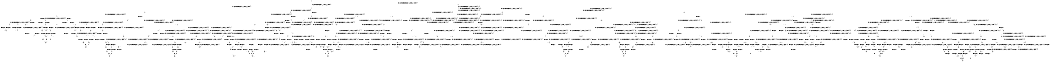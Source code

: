 digraph BCG {
size = "7, 10.5";
center = TRUE;
node [shape = circle];
0 [peripheries = 2];
0 -> 1 [label = "EX !0 !ATOMIC_EXCH_BRANCH (1, +1, TRUE, +0, 2, TRUE) !{}"];
0 -> 2 [label = "EX !2 !ATOMIC_EXCH_BRANCH (1, +0, TRUE, +0, 1, TRUE) !{}"];
0 -> 3 [label = "EX !1 !ATOMIC_EXCH_BRANCH (1, +0, TRUE, +0, 3, TRUE) !{}"];
1 -> 4 [label = "EX !2 !ATOMIC_EXCH_BRANCH (1, +0, TRUE, +0, 1, FALSE) !{0}"];
1 -> 5 [label = "EX !1 !ATOMIC_EXCH_BRANCH (1, +0, TRUE, +0, 3, FALSE) !{0}"];
1 -> 6 [label = "TERMINATE !0"];
2 -> 7 [label = "EX !2 !ATOMIC_EXCH_BRANCH (1, +0, TRUE, +0, 1, TRUE) !{0, 1, 2}"];
2 -> 8 [label = "EX !0 !ATOMIC_EXCH_BRANCH (1, +1, TRUE, +0, 2, TRUE) !{0, 1, 2}"];
2 -> 9 [label = "EX !1 !ATOMIC_EXCH_BRANCH (1, +0, TRUE, +0, 3, TRUE) !{0, 1, 2}"];
2 -> 10 [label = "EX !0 !ATOMIC_EXCH_BRANCH (1, +1, TRUE, +0, 2, TRUE) !{0, 1, 2}"];
3 -> 11 [label = "EX !0 !ATOMIC_EXCH_BRANCH (1, +1, TRUE, +0, 2, TRUE) !{0, 1}"];
3 -> 12 [label = "EX !2 !ATOMIC_EXCH_BRANCH (1, +0, TRUE, +0, 1, TRUE) !{0, 1}"];
3 -> 13 [label = "TERMINATE !1"];
3 -> 14 [label = "EX !0 !ATOMIC_EXCH_BRANCH (1, +1, TRUE, +0, 2, TRUE) !{0, 1}"];
4 -> 15 [label = "EX !1 !ATOMIC_EXCH_BRANCH (1, +0, TRUE, +0, 3, TRUE) !{0, 1, 2}"];
4 -> 16 [label = "TERMINATE !0"];
4 -> 17 [label = "TERMINATE !2"];
5 -> 11 [label = "EX !1 !ATOMIC_EXCH_BRANCH (1, +1, TRUE, +0, 3, TRUE) !{0, 1}"];
5 -> 18 [label = "EX !2 !ATOMIC_EXCH_BRANCH (1, +0, TRUE, +0, 1, TRUE) !{0, 1}"];
5 -> 19 [label = "TERMINATE !0"];
6 -> 20 [label = "EX !2 !ATOMIC_EXCH_BRANCH (1, +0, TRUE, +0, 1, FALSE) !{}"];
6 -> 21 [label = "EX !1 !ATOMIC_EXCH_BRANCH (1, +0, TRUE, +0, 3, FALSE) !{}"];
7 -> 7 [label = "EX !2 !ATOMIC_EXCH_BRANCH (1, +0, TRUE, +0, 1, TRUE) !{0, 1, 2}"];
7 -> 8 [label = "EX !0 !ATOMIC_EXCH_BRANCH (1, +1, TRUE, +0, 2, TRUE) !{0, 1, 2}"];
7 -> 9 [label = "EX !1 !ATOMIC_EXCH_BRANCH (1, +0, TRUE, +0, 3, TRUE) !{0, 1, 2}"];
7 -> 10 [label = "EX !0 !ATOMIC_EXCH_BRANCH (1, +1, TRUE, +0, 2, TRUE) !{0, 1, 2}"];
8 -> 22 [label = "EX !2 !ATOMIC_EXCH_BRANCH (1, +0, TRUE, +0, 1, FALSE) !{0, 1, 2}"];
8 -> 23 [label = "EX !1 !ATOMIC_EXCH_BRANCH (1, +0, TRUE, +0, 3, FALSE) !{0, 1, 2}"];
8 -> 24 [label = "TERMINATE !0"];
9 -> 9 [label = "EX !2 !ATOMIC_EXCH_BRANCH (1, +0, TRUE, +0, 1, TRUE) !{0, 1, 2}"];
9 -> 25 [label = "EX !0 !ATOMIC_EXCH_BRANCH (1, +1, TRUE, +0, 2, TRUE) !{0, 1, 2}"];
9 -> 26 [label = "TERMINATE !1"];
9 -> 27 [label = "EX !0 !ATOMIC_EXCH_BRANCH (1, +1, TRUE, +0, 2, TRUE) !{0, 1, 2}"];
10 -> 28 [label = "EX !1 !ATOMIC_EXCH_BRANCH (1, +0, TRUE, +0, 3, FALSE) !{0, 1, 2}"];
10 -> 29 [label = "EX !2 !ATOMIC_EXCH_BRANCH (1, +0, TRUE, +0, 1, FALSE) !{0, 1, 2}"];
10 -> 30 [label = "EX !1 !ATOMIC_EXCH_BRANCH (1, +0, TRUE, +0, 3, FALSE) !{0, 1, 2}"];
10 -> 31 [label = "TERMINATE !0"];
11 -> 32 [label = "EX !2 !ATOMIC_EXCH_BRANCH (1, +0, TRUE, +0, 1, FALSE) !{0, 1}"];
11 -> 33 [label = "TERMINATE !0"];
11 -> 34 [label = "TERMINATE !1"];
12 -> 9 [label = "EX !2 !ATOMIC_EXCH_BRANCH (1, +0, TRUE, +0, 1, TRUE) !{0, 1, 2}"];
12 -> 25 [label = "EX !0 !ATOMIC_EXCH_BRANCH (1, +1, TRUE, +0, 2, TRUE) !{0, 1, 2}"];
12 -> 26 [label = "TERMINATE !1"];
12 -> 27 [label = "EX !0 !ATOMIC_EXCH_BRANCH (1, +1, TRUE, +0, 2, TRUE) !{0, 1, 2}"];
13 -> 35 [label = "EX !0 !ATOMIC_EXCH_BRANCH (1, +1, TRUE, +0, 2, TRUE) !{0}"];
13 -> 36 [label = "EX !2 !ATOMIC_EXCH_BRANCH (1, +0, TRUE, +0, 1, TRUE) !{0}"];
13 -> 37 [label = "EX !0 !ATOMIC_EXCH_BRANCH (1, +1, TRUE, +0, 2, TRUE) !{0}"];
14 -> 38 [label = "EX !2 !ATOMIC_EXCH_BRANCH (1, +0, TRUE, +0, 1, FALSE) !{0, 1}"];
14 -> 39 [label = "TERMINATE !0"];
14 -> 40 [label = "TERMINATE !1"];
15 -> 41 [label = "TERMINATE !0"];
15 -> 42 [label = "TERMINATE !2"];
15 -> 43 [label = "TERMINATE !1"];
16 -> 44 [label = "EX !1 !ATOMIC_EXCH_BRANCH (1, +0, TRUE, +0, 3, TRUE) !{1, 2}"];
16 -> 45 [label = "TERMINATE !2"];
16 -> 46 [label = "EX !1 !ATOMIC_EXCH_BRANCH (1, +0, TRUE, +0, 3, TRUE) !{1, 2}"];
17 -> 47 [label = "EX !1 !ATOMIC_EXCH_BRANCH (1, +0, TRUE, +0, 3, TRUE) !{0, 1}"];
17 -> 48 [label = "TERMINATE !0"];
18 -> 25 [label = "EX !1 !ATOMIC_EXCH_BRANCH (1, +1, TRUE, +0, 3, TRUE) !{0, 1, 2}"];
18 -> 49 [label = "EX !2 !ATOMIC_EXCH_BRANCH (1, +0, TRUE, +0, 1, TRUE) !{0, 1, 2}"];
18 -> 50 [label = "TERMINATE !0"];
19 -> 51 [label = "EX !1 !ATOMIC_EXCH_BRANCH (1, +1, TRUE, +0, 3, TRUE) !{1}"];
19 -> 52 [label = "EX !2 !ATOMIC_EXCH_BRANCH (1, +0, TRUE, +0, 1, TRUE) !{1}"];
19 -> 53 [label = "EX !1 !ATOMIC_EXCH_BRANCH (1, +1, TRUE, +0, 3, TRUE) !{1}"];
20 -> 44 [label = "EX !1 !ATOMIC_EXCH_BRANCH (1, +0, TRUE, +0, 3, TRUE) !{1, 2}"];
20 -> 45 [label = "TERMINATE !2"];
20 -> 46 [label = "EX !1 !ATOMIC_EXCH_BRANCH (1, +0, TRUE, +0, 3, TRUE) !{1, 2}"];
21 -> 51 [label = "EX !1 !ATOMIC_EXCH_BRANCH (1, +1, TRUE, +0, 3, TRUE) !{1}"];
21 -> 52 [label = "EX !2 !ATOMIC_EXCH_BRANCH (1, +0, TRUE, +0, 1, TRUE) !{1}"];
21 -> 53 [label = "EX !1 !ATOMIC_EXCH_BRANCH (1, +1, TRUE, +0, 3, TRUE) !{1}"];
22 -> 15 [label = "EX !1 !ATOMIC_EXCH_BRANCH (1, +0, TRUE, +0, 3, TRUE) !{0, 1, 2}"];
22 -> 16 [label = "TERMINATE !0"];
22 -> 17 [label = "TERMINATE !2"];
23 -> 25 [label = "EX !1 !ATOMIC_EXCH_BRANCH (1, +1, TRUE, +0, 3, TRUE) !{0, 1, 2}"];
23 -> 49 [label = "EX !2 !ATOMIC_EXCH_BRANCH (1, +0, TRUE, +0, 1, TRUE) !{0, 1, 2}"];
23 -> 50 [label = "TERMINATE !0"];
24 -> 54 [label = "EX !2 !ATOMIC_EXCH_BRANCH (1, +0, TRUE, +0, 1, FALSE) !{1, 2}"];
24 -> 55 [label = "EX !1 !ATOMIC_EXCH_BRANCH (1, +0, TRUE, +0, 3, FALSE) !{1, 2}"];
24 -> 56 [label = "EX !1 !ATOMIC_EXCH_BRANCH (1, +0, TRUE, +0, 3, FALSE) !{1, 2}"];
25 -> 57 [label = "EX !2 !ATOMIC_EXCH_BRANCH (1, +0, TRUE, +0, 1, FALSE) !{0, 1, 2}"];
25 -> 58 [label = "TERMINATE !0"];
25 -> 59 [label = "TERMINATE !1"];
26 -> 60 [label = "EX !2 !ATOMIC_EXCH_BRANCH (1, +0, TRUE, +0, 1, TRUE) !{0, 2}"];
26 -> 61 [label = "EX !0 !ATOMIC_EXCH_BRANCH (1, +1, TRUE, +0, 2, TRUE) !{0, 2}"];
26 -> 62 [label = "EX !0 !ATOMIC_EXCH_BRANCH (1, +1, TRUE, +0, 2, TRUE) !{0, 2}"];
27 -> 63 [label = "EX !2 !ATOMIC_EXCH_BRANCH (1, +0, TRUE, +0, 1, FALSE) !{0, 1, 2}"];
27 -> 64 [label = "TERMINATE !0"];
27 -> 65 [label = "TERMINATE !1"];
28 -> 66 [label = "EX !2 !ATOMIC_EXCH_BRANCH (1, +0, TRUE, +0, 1, TRUE) !{0, 1, 2}"];
28 -> 67 [label = "EX !1 !ATOMIC_EXCH_BRANCH (1, +1, TRUE, +0, 3, TRUE) !{0, 1, 2}"];
28 -> 68 [label = "EX !2 !ATOMIC_EXCH_BRANCH (1, +0, TRUE, +0, 1, TRUE) !{0, 1, 2}"];
28 -> 69 [label = "TERMINATE !0"];
29 -> 70 [label = "EX !1 !ATOMIC_EXCH_BRANCH (1, +0, TRUE, +0, 3, TRUE) !{0, 1, 2}"];
29 -> 71 [label = "EX !1 !ATOMIC_EXCH_BRANCH (1, +0, TRUE, +0, 3, TRUE) !{0, 1, 2}"];
29 -> 72 [label = "TERMINATE !0"];
29 -> 73 [label = "TERMINATE !2"];
30 -> 67 [label = "EX !1 !ATOMIC_EXCH_BRANCH (1, +1, TRUE, +0, 3, TRUE) !{0, 1, 2}"];
30 -> 27 [label = "EX !1 !ATOMIC_EXCH_BRANCH (1, +1, TRUE, +0, 3, TRUE) !{0, 1, 2}"];
30 -> 74 [label = "EX !2 !ATOMIC_EXCH_BRANCH (1, +0, TRUE, +0, 1, TRUE) !{0, 1, 2}"];
30 -> 75 [label = "TERMINATE !0"];
31 -> 76 [label = "EX !2 !ATOMIC_EXCH_BRANCH (1, +0, TRUE, +0, 1, FALSE) !{1, 2}"];
31 -> 77 [label = "EX !1 !ATOMIC_EXCH_BRANCH (1, +0, TRUE, +0, 3, FALSE) !{1, 2}"];
32 -> 41 [label = "TERMINATE !0"];
32 -> 42 [label = "TERMINATE !2"];
32 -> 43 [label = "TERMINATE !1"];
33 -> 78 [label = "EX !2 !ATOMIC_EXCH_BRANCH (1, +0, TRUE, +0, 1, FALSE) !{1}"];
33 -> 79 [label = "TERMINATE !1"];
34 -> 80 [label = "EX !2 !ATOMIC_EXCH_BRANCH (1, +0, TRUE, +0, 1, FALSE) !{0}"];
34 -> 81 [label = "TERMINATE !0"];
35 -> 80 [label = "EX !2 !ATOMIC_EXCH_BRANCH (1, +0, TRUE, +0, 1, FALSE) !{0}"];
35 -> 81 [label = "TERMINATE !0"];
36 -> 60 [label = "EX !2 !ATOMIC_EXCH_BRANCH (1, +0, TRUE, +0, 1, TRUE) !{0, 2}"];
36 -> 61 [label = "EX !0 !ATOMIC_EXCH_BRANCH (1, +1, TRUE, +0, 2, TRUE) !{0, 2}"];
36 -> 62 [label = "EX !0 !ATOMIC_EXCH_BRANCH (1, +1, TRUE, +0, 2, TRUE) !{0, 2}"];
37 -> 82 [label = "EX !2 !ATOMIC_EXCH_BRANCH (1, +0, TRUE, +0, 1, FALSE) !{0}"];
37 -> 83 [label = "TERMINATE !0"];
38 -> 84 [label = "TERMINATE !0"];
38 -> 85 [label = "TERMINATE !2"];
38 -> 86 [label = "TERMINATE !1"];
39 -> 87 [label = "EX !2 !ATOMIC_EXCH_BRANCH (1, +0, TRUE, +0, 1, FALSE) !{1}"];
39 -> 88 [label = "TERMINATE !1"];
40 -> 89 [label = "EX !2 !ATOMIC_EXCH_BRANCH (1, +0, TRUE, +0, 1, FALSE) !{0}"];
40 -> 90 [label = "TERMINATE !0"];
41 -> 91 [label = "TERMINATE !2"];
41 -> 92 [label = "TERMINATE !1"];
42 -> 93 [label = "TERMINATE !0"];
42 -> 94 [label = "TERMINATE !1"];
43 -> 95 [label = "TERMINATE !0"];
43 -> 96 [label = "TERMINATE !2"];
44 -> 91 [label = "TERMINATE !2"];
44 -> 92 [label = "TERMINATE !1"];
45 -> 97 [label = "EX !1 !ATOMIC_EXCH_BRANCH (1, +0, TRUE, +0, 3, TRUE) !{1}"];
45 -> 98 [label = "EX !1 !ATOMIC_EXCH_BRANCH (1, +0, TRUE, +0, 3, TRUE) !{1}"];
46 -> 99 [label = "TERMINATE !2"];
46 -> 100 [label = "TERMINATE !1"];
47 -> 93 [label = "TERMINATE !0"];
47 -> 94 [label = "TERMINATE !1"];
48 -> 97 [label = "EX !1 !ATOMIC_EXCH_BRANCH (1, +0, TRUE, +0, 3, TRUE) !{1}"];
48 -> 98 [label = "EX !1 !ATOMIC_EXCH_BRANCH (1, +0, TRUE, +0, 3, TRUE) !{1}"];
49 -> 25 [label = "EX !1 !ATOMIC_EXCH_BRANCH (1, +1, TRUE, +0, 3, TRUE) !{0, 1, 2}"];
49 -> 49 [label = "EX !2 !ATOMIC_EXCH_BRANCH (1, +0, TRUE, +0, 1, TRUE) !{0, 1, 2}"];
49 -> 50 [label = "TERMINATE !0"];
50 -> 101 [label = "EX !1 !ATOMIC_EXCH_BRANCH (1, +1, TRUE, +0, 3, TRUE) !{1, 2}"];
50 -> 102 [label = "EX !2 !ATOMIC_EXCH_BRANCH (1, +0, TRUE, +0, 1, TRUE) !{1, 2}"];
50 -> 103 [label = "EX !1 !ATOMIC_EXCH_BRANCH (1, +1, TRUE, +0, 3, TRUE) !{1, 2}"];
51 -> 78 [label = "EX !2 !ATOMIC_EXCH_BRANCH (1, +0, TRUE, +0, 1, FALSE) !{1}"];
51 -> 79 [label = "TERMINATE !1"];
52 -> 101 [label = "EX !1 !ATOMIC_EXCH_BRANCH (1, +1, TRUE, +0, 3, TRUE) !{1, 2}"];
52 -> 102 [label = "EX !2 !ATOMIC_EXCH_BRANCH (1, +0, TRUE, +0, 1, TRUE) !{1, 2}"];
52 -> 103 [label = "EX !1 !ATOMIC_EXCH_BRANCH (1, +1, TRUE, +0, 3, TRUE) !{1, 2}"];
53 -> 104 [label = "EX !2 !ATOMIC_EXCH_BRANCH (1, +0, TRUE, +0, 1, FALSE) !{1}"];
53 -> 105 [label = "TERMINATE !1"];
54 -> 44 [label = "EX !1 !ATOMIC_EXCH_BRANCH (1, +0, TRUE, +0, 3, TRUE) !{1, 2}"];
54 -> 45 [label = "TERMINATE !2"];
54 -> 46 [label = "EX !1 !ATOMIC_EXCH_BRANCH (1, +0, TRUE, +0, 3, TRUE) !{1, 2}"];
55 -> 101 [label = "EX !1 !ATOMIC_EXCH_BRANCH (1, +1, TRUE, +0, 3, TRUE) !{1, 2}"];
55 -> 102 [label = "EX !2 !ATOMIC_EXCH_BRANCH (1, +0, TRUE, +0, 1, TRUE) !{1, 2}"];
55 -> 103 [label = "EX !1 !ATOMIC_EXCH_BRANCH (1, +1, TRUE, +0, 3, TRUE) !{1, 2}"];
56 -> 106 [label = "EX !2 !ATOMIC_EXCH_BRANCH (1, +0, TRUE, +0, 1, TRUE) !{1, 2}"];
56 -> 103 [label = "EX !1 !ATOMIC_EXCH_BRANCH (1, +1, TRUE, +0, 3, TRUE) !{1, 2}"];
56 -> 107 [label = "EX !2 !ATOMIC_EXCH_BRANCH (1, +0, TRUE, +0, 1, TRUE) !{1, 2}"];
57 -> 41 [label = "TERMINATE !0"];
57 -> 42 [label = "TERMINATE !2"];
57 -> 43 [label = "TERMINATE !1"];
58 -> 108 [label = "EX !2 !ATOMIC_EXCH_BRANCH (1, +0, TRUE, +0, 1, FALSE) !{1, 2}"];
58 -> 109 [label = "TERMINATE !1"];
59 -> 110 [label = "EX !2 !ATOMIC_EXCH_BRANCH (1, +0, TRUE, +0, 1, FALSE) !{0, 2}"];
59 -> 111 [label = "TERMINATE !0"];
60 -> 60 [label = "EX !2 !ATOMIC_EXCH_BRANCH (1, +0, TRUE, +0, 1, TRUE) !{0, 2}"];
60 -> 61 [label = "EX !0 !ATOMIC_EXCH_BRANCH (1, +1, TRUE, +0, 2, TRUE) !{0, 2}"];
60 -> 62 [label = "EX !0 !ATOMIC_EXCH_BRANCH (1, +1, TRUE, +0, 2, TRUE) !{0, 2}"];
61 -> 110 [label = "EX !2 !ATOMIC_EXCH_BRANCH (1, +0, TRUE, +0, 1, FALSE) !{0, 2}"];
61 -> 111 [label = "TERMINATE !0"];
62 -> 112 [label = "EX !2 !ATOMIC_EXCH_BRANCH (1, +0, TRUE, +0, 1, FALSE) !{0, 2}"];
62 -> 113 [label = "EX !2 !ATOMIC_EXCH_BRANCH (1, +0, TRUE, +0, 1, FALSE) !{0, 2}"];
62 -> 114 [label = "TERMINATE !0"];
63 -> 115 [label = "TERMINATE !0"];
63 -> 116 [label = "TERMINATE !2"];
63 -> 117 [label = "TERMINATE !1"];
64 -> 118 [label = "EX !2 !ATOMIC_EXCH_BRANCH (1, +0, TRUE, +0, 1, FALSE) !{1, 2}"];
64 -> 119 [label = "TERMINATE !1"];
65 -> 120 [label = "EX !2 !ATOMIC_EXCH_BRANCH (1, +0, TRUE, +0, 1, FALSE) !{0, 2}"];
65 -> 121 [label = "TERMINATE !0"];
66 -> 122 [label = "EX !1 !ATOMIC_EXCH_BRANCH (1, +1, TRUE, +0, 3, TRUE) !{0, 1, 2}"];
66 -> 66 [label = "EX !2 !ATOMIC_EXCH_BRANCH (1, +0, TRUE, +0, 1, TRUE) !{0, 1, 2}"];
66 -> 123 [label = "TERMINATE !0"];
67 -> 124 [label = "EX !2 !ATOMIC_EXCH_BRANCH (1, +0, TRUE, +0, 1, FALSE) !{0, 1, 2}"];
67 -> 125 [label = "EX !2 !ATOMIC_EXCH_BRANCH (1, +0, TRUE, +0, 1, FALSE) !{0, 1, 2}"];
67 -> 126 [label = "TERMINATE !0"];
67 -> 127 [label = "TERMINATE !1"];
68 -> 66 [label = "EX !2 !ATOMIC_EXCH_BRANCH (1, +0, TRUE, +0, 1, TRUE) !{0, 1, 2}"];
68 -> 67 [label = "EX !1 !ATOMIC_EXCH_BRANCH (1, +1, TRUE, +0, 3, TRUE) !{0, 1, 2}"];
68 -> 68 [label = "EX !2 !ATOMIC_EXCH_BRANCH (1, +0, TRUE, +0, 1, TRUE) !{0, 1, 2}"];
68 -> 69 [label = "TERMINATE !0"];
69 -> 128 [label = "EX !1 !ATOMIC_EXCH_BRANCH (1, +1, TRUE, +0, 3, TRUE) !{1, 2}"];
69 -> 129 [label = "EX !2 !ATOMIC_EXCH_BRANCH (1, +0, TRUE, +0, 1, TRUE) !{1, 2}"];
70 -> 130 [label = "TERMINATE !0"];
70 -> 131 [label = "TERMINATE !2"];
70 -> 132 [label = "TERMINATE !1"];
71 -> 115 [label = "TERMINATE !0"];
71 -> 116 [label = "TERMINATE !2"];
71 -> 117 [label = "TERMINATE !1"];
72 -> 133 [label = "EX !1 !ATOMIC_EXCH_BRANCH (1, +0, TRUE, +0, 3, TRUE) !{1, 2}"];
72 -> 134 [label = "TERMINATE !2"];
73 -> 135 [label = "EX !1 !ATOMIC_EXCH_BRANCH (1, +0, TRUE, +0, 3, TRUE) !{0, 1}"];
73 -> 136 [label = "TERMINATE !0"];
74 -> 67 [label = "EX !1 !ATOMIC_EXCH_BRANCH (1, +1, TRUE, +0, 3, TRUE) !{0, 1, 2}"];
74 -> 27 [label = "EX !1 !ATOMIC_EXCH_BRANCH (1, +1, TRUE, +0, 3, TRUE) !{0, 1, 2}"];
74 -> 74 [label = "EX !2 !ATOMIC_EXCH_BRANCH (1, +0, TRUE, +0, 1, TRUE) !{0, 1, 2}"];
74 -> 75 [label = "TERMINATE !0"];
75 -> 137 [label = "EX !1 !ATOMIC_EXCH_BRANCH (1, +1, TRUE, +0, 3, TRUE) !{1, 2}"];
75 -> 138 [label = "EX !2 !ATOMIC_EXCH_BRANCH (1, +0, TRUE, +0, 1, TRUE) !{1, 2}"];
76 -> 133 [label = "EX !1 !ATOMIC_EXCH_BRANCH (1, +0, TRUE, +0, 3, TRUE) !{1, 2}"];
76 -> 134 [label = "TERMINATE !2"];
77 -> 137 [label = "EX !1 !ATOMIC_EXCH_BRANCH (1, +1, TRUE, +0, 3, TRUE) !{1, 2}"];
77 -> 138 [label = "EX !2 !ATOMIC_EXCH_BRANCH (1, +0, TRUE, +0, 1, TRUE) !{1, 2}"];
78 -> 91 [label = "TERMINATE !2"];
78 -> 92 [label = "TERMINATE !1"];
79 -> 139 [label = "EX !2 !ATOMIC_EXCH_BRANCH (1, +0, TRUE, +0, 1, FALSE) !{}"];
80 -> 95 [label = "TERMINATE !0"];
80 -> 96 [label = "TERMINATE !2"];
81 -> 139 [label = "EX !2 !ATOMIC_EXCH_BRANCH (1, +0, TRUE, +0, 1, FALSE) !{}"];
82 -> 140 [label = "TERMINATE !0"];
82 -> 141 [label = "TERMINATE !2"];
83 -> 142 [label = "EX !2 !ATOMIC_EXCH_BRANCH (1, +0, TRUE, +0, 1, FALSE) !{}"];
84 -> 143 [label = "TERMINATE !2"];
84 -> 144 [label = "TERMINATE !1"];
85 -> 145 [label = "TERMINATE !0"];
85 -> 146 [label = "TERMINATE !1"];
86 -> 147 [label = "TERMINATE !0"];
86 -> 148 [label = "TERMINATE !2"];
87 -> 143 [label = "TERMINATE !2"];
87 -> 144 [label = "TERMINATE !1"];
88 -> 149 [label = "EX !2 !ATOMIC_EXCH_BRANCH (1, +0, TRUE, +0, 1, FALSE) !{}"];
89 -> 147 [label = "TERMINATE !0"];
89 -> 148 [label = "TERMINATE !2"];
90 -> 149 [label = "EX !2 !ATOMIC_EXCH_BRANCH (1, +0, TRUE, +0, 1, FALSE) !{}"];
91 -> 150 [label = "TERMINATE !1"];
92 -> 151 [label = "TERMINATE !2"];
93 -> 150 [label = "TERMINATE !1"];
94 -> 152 [label = "TERMINATE !0"];
95 -> 151 [label = "TERMINATE !2"];
96 -> 152 [label = "TERMINATE !0"];
97 -> 150 [label = "TERMINATE !1"];
98 -> 153 [label = "TERMINATE !1"];
99 -> 154 [label = "TERMINATE !1"];
100 -> 155 [label = "TERMINATE !2"];
101 -> 108 [label = "EX !2 !ATOMIC_EXCH_BRANCH (1, +0, TRUE, +0, 1, FALSE) !{1, 2}"];
101 -> 109 [label = "TERMINATE !1"];
102 -> 101 [label = "EX !1 !ATOMIC_EXCH_BRANCH (1, +1, TRUE, +0, 3, TRUE) !{1, 2}"];
102 -> 102 [label = "EX !2 !ATOMIC_EXCH_BRANCH (1, +0, TRUE, +0, 1, TRUE) !{1, 2}"];
102 -> 103 [label = "EX !1 !ATOMIC_EXCH_BRANCH (1, +1, TRUE, +0, 3, TRUE) !{1, 2}"];
103 -> 156 [label = "EX !2 !ATOMIC_EXCH_BRANCH (1, +0, TRUE, +0, 1, FALSE) !{1, 2}"];
103 -> 157 [label = "EX !2 !ATOMIC_EXCH_BRANCH (1, +0, TRUE, +0, 1, FALSE) !{1, 2}"];
103 -> 158 [label = "TERMINATE !1"];
104 -> 159 [label = "TERMINATE !2"];
104 -> 160 [label = "TERMINATE !1"];
105 -> 161 [label = "EX !2 !ATOMIC_EXCH_BRANCH (1, +0, TRUE, +0, 1, FALSE) !{}"];
106 -> 162 [label = "EX !1 !ATOMIC_EXCH_BRANCH (1, +1, TRUE, +0, 3, TRUE) !{1, 2}"];
106 -> 106 [label = "EX !2 !ATOMIC_EXCH_BRANCH (1, +0, TRUE, +0, 1, TRUE) !{1, 2}"];
106 -> 103 [label = "EX !1 !ATOMIC_EXCH_BRANCH (1, +1, TRUE, +0, 3, TRUE) !{1, 2}"];
107 -> 106 [label = "EX !2 !ATOMIC_EXCH_BRANCH (1, +0, TRUE, +0, 1, TRUE) !{1, 2}"];
107 -> 103 [label = "EX !1 !ATOMIC_EXCH_BRANCH (1, +1, TRUE, +0, 3, TRUE) !{1, 2}"];
107 -> 107 [label = "EX !2 !ATOMIC_EXCH_BRANCH (1, +0, TRUE, +0, 1, TRUE) !{1, 2}"];
108 -> 91 [label = "TERMINATE !2"];
108 -> 92 [label = "TERMINATE !1"];
109 -> 163 [label = "EX !2 !ATOMIC_EXCH_BRANCH (1, +0, TRUE, +0, 1, FALSE) !{2}"];
109 -> 164 [label = "EX !2 !ATOMIC_EXCH_BRANCH (1, +0, TRUE, +0, 1, FALSE) !{2}"];
110 -> 95 [label = "TERMINATE !0"];
110 -> 96 [label = "TERMINATE !2"];
111 -> 163 [label = "EX !2 !ATOMIC_EXCH_BRANCH (1, +0, TRUE, +0, 1, FALSE) !{2}"];
111 -> 164 [label = "EX !2 !ATOMIC_EXCH_BRANCH (1, +0, TRUE, +0, 1, FALSE) !{2}"];
112 -> 165 [label = "TERMINATE !0"];
112 -> 166 [label = "TERMINATE !2"];
113 -> 167 [label = "TERMINATE !0"];
113 -> 168 [label = "TERMINATE !2"];
114 -> 169 [label = "EX !2 !ATOMIC_EXCH_BRANCH (1, +0, TRUE, +0, 1, FALSE) !{2}"];
115 -> 170 [label = "TERMINATE !2"];
115 -> 171 [label = "TERMINATE !1"];
116 -> 172 [label = "TERMINATE !0"];
116 -> 173 [label = "TERMINATE !1"];
117 -> 174 [label = "TERMINATE !0"];
117 -> 175 [label = "TERMINATE !2"];
118 -> 170 [label = "TERMINATE !2"];
118 -> 171 [label = "TERMINATE !1"];
119 -> 176 [label = "EX !2 !ATOMIC_EXCH_BRANCH (1, +0, TRUE, +0, 1, FALSE) !{2}"];
120 -> 174 [label = "TERMINATE !0"];
120 -> 175 [label = "TERMINATE !2"];
121 -> 176 [label = "EX !2 !ATOMIC_EXCH_BRANCH (1, +0, TRUE, +0, 1, FALSE) !{2}"];
122 -> 124 [label = "EX !2 !ATOMIC_EXCH_BRANCH (1, +0, TRUE, +0, 1, FALSE) !{0, 1, 2}"];
122 -> 177 [label = "TERMINATE !0"];
122 -> 178 [label = "TERMINATE !1"];
123 -> 179 [label = "EX !1 !ATOMIC_EXCH_BRANCH (1, +1, TRUE, +0, 3, TRUE) !{1, 2}"];
123 -> 180 [label = "EX !2 !ATOMIC_EXCH_BRANCH (1, +0, TRUE, +0, 1, TRUE) !{1, 2}"];
124 -> 181 [label = "TERMINATE !0"];
124 -> 182 [label = "TERMINATE !2"];
124 -> 183 [label = "TERMINATE !1"];
125 -> 130 [label = "TERMINATE !0"];
125 -> 131 [label = "TERMINATE !2"];
125 -> 132 [label = "TERMINATE !1"];
126 -> 184 [label = "EX !2 !ATOMIC_EXCH_BRANCH (1, +0, TRUE, +0, 1, FALSE) !{1, 2}"];
126 -> 185 [label = "TERMINATE !1"];
127 -> 186 [label = "EX !2 !ATOMIC_EXCH_BRANCH (1, +0, TRUE, +0, 1, FALSE) !{0, 2}"];
127 -> 187 [label = "TERMINATE !0"];
128 -> 184 [label = "EX !2 !ATOMIC_EXCH_BRANCH (1, +0, TRUE, +0, 1, FALSE) !{1, 2}"];
128 -> 185 [label = "TERMINATE !1"];
129 -> 128 [label = "EX !1 !ATOMIC_EXCH_BRANCH (1, +1, TRUE, +0, 3, TRUE) !{1, 2}"];
129 -> 129 [label = "EX !2 !ATOMIC_EXCH_BRANCH (1, +0, TRUE, +0, 1, TRUE) !{1, 2}"];
130 -> 188 [label = "TERMINATE !2"];
130 -> 189 [label = "TERMINATE !1"];
131 -> 190 [label = "TERMINATE !0"];
131 -> 191 [label = "TERMINATE !1"];
132 -> 192 [label = "TERMINATE !0"];
132 -> 193 [label = "TERMINATE !2"];
133 -> 170 [label = "TERMINATE !2"];
133 -> 171 [label = "TERMINATE !1"];
134 -> 194 [label = "EX !1 !ATOMIC_EXCH_BRANCH (1, +0, TRUE, +0, 3, TRUE) !{1}"];
135 -> 172 [label = "TERMINATE !0"];
135 -> 173 [label = "TERMINATE !1"];
136 -> 194 [label = "EX !1 !ATOMIC_EXCH_BRANCH (1, +0, TRUE, +0, 3, TRUE) !{1}"];
137 -> 118 [label = "EX !2 !ATOMIC_EXCH_BRANCH (1, +0, TRUE, +0, 1, FALSE) !{1, 2}"];
137 -> 119 [label = "TERMINATE !1"];
138 -> 137 [label = "EX !1 !ATOMIC_EXCH_BRANCH (1, +1, TRUE, +0, 3, TRUE) !{1, 2}"];
138 -> 138 [label = "EX !2 !ATOMIC_EXCH_BRANCH (1, +0, TRUE, +0, 1, TRUE) !{1, 2}"];
139 -> 151 [label = "TERMINATE !2"];
140 -> 195 [label = "TERMINATE !2"];
141 -> 196 [label = "TERMINATE !0"];
142 -> 195 [label = "TERMINATE !2"];
143 -> 197 [label = "TERMINATE !1"];
144 -> 198 [label = "TERMINATE !2"];
145 -> 197 [label = "TERMINATE !1"];
146 -> 199 [label = "TERMINATE !0"];
147 -> 198 [label = "TERMINATE !2"];
148 -> 199 [label = "TERMINATE !0"];
149 -> 198 [label = "TERMINATE !2"];
150 -> 200 [label = "exit"];
151 -> 200 [label = "exit"];
152 -> 200 [label = "exit"];
153 -> 201 [label = "exit"];
154 -> 202 [label = "exit"];
155 -> 202 [label = "exit"];
156 -> 203 [label = "TERMINATE !2"];
156 -> 204 [label = "TERMINATE !1"];
157 -> 99 [label = "TERMINATE !2"];
157 -> 100 [label = "TERMINATE !1"];
158 -> 205 [label = "EX !2 !ATOMIC_EXCH_BRANCH (1, +0, TRUE, +0, 1, FALSE) !{2}"];
159 -> 153 [label = "TERMINATE !1"];
160 -> 206 [label = "TERMINATE !2"];
161 -> 206 [label = "TERMINATE !2"];
162 -> 156 [label = "EX !2 !ATOMIC_EXCH_BRANCH (1, +0, TRUE, +0, 1, FALSE) !{1, 2}"];
162 -> 207 [label = "TERMINATE !1"];
163 -> 151 [label = "TERMINATE !2"];
164 -> 208 [label = "TERMINATE !2"];
165 -> 209 [label = "TERMINATE !2"];
166 -> 210 [label = "TERMINATE !0"];
167 -> 211 [label = "TERMINATE !2"];
168 -> 212 [label = "TERMINATE !0"];
169 -> 211 [label = "TERMINATE !2"];
170 -> 213 [label = "TERMINATE !1"];
171 -> 214 [label = "TERMINATE !2"];
172 -> 213 [label = "TERMINATE !1"];
173 -> 215 [label = "TERMINATE !0"];
174 -> 214 [label = "TERMINATE !2"];
175 -> 215 [label = "TERMINATE !0"];
176 -> 214 [label = "TERMINATE !2"];
177 -> 216 [label = "EX !2 !ATOMIC_EXCH_BRANCH (1, +0, TRUE, +0, 1, FALSE) !{1, 2}"];
177 -> 217 [label = "TERMINATE !1"];
178 -> 218 [label = "EX !2 !ATOMIC_EXCH_BRANCH (1, +0, TRUE, +0, 1, FALSE) !{0, 2}"];
178 -> 219 [label = "TERMINATE !0"];
179 -> 216 [label = "EX !2 !ATOMIC_EXCH_BRANCH (1, +0, TRUE, +0, 1, FALSE) !{1, 2}"];
179 -> 217 [label = "TERMINATE !1"];
180 -> 179 [label = "EX !1 !ATOMIC_EXCH_BRANCH (1, +1, TRUE, +0, 3, TRUE) !{1, 2}"];
180 -> 180 [label = "EX !2 !ATOMIC_EXCH_BRANCH (1, +0, TRUE, +0, 1, TRUE) !{1, 2}"];
181 -> 220 [label = "TERMINATE !2"];
181 -> 221 [label = "TERMINATE !1"];
182 -> 222 [label = "TERMINATE !0"];
182 -> 223 [label = "TERMINATE !1"];
183 -> 224 [label = "TERMINATE !0"];
183 -> 225 [label = "TERMINATE !2"];
184 -> 188 [label = "TERMINATE !2"];
184 -> 189 [label = "TERMINATE !1"];
185 -> 226 [label = "EX !2 !ATOMIC_EXCH_BRANCH (1, +0, TRUE, +0, 1, FALSE) !{2}"];
186 -> 192 [label = "TERMINATE !0"];
186 -> 193 [label = "TERMINATE !2"];
187 -> 226 [label = "EX !2 !ATOMIC_EXCH_BRANCH (1, +0, TRUE, +0, 1, FALSE) !{2}"];
188 -> 227 [label = "TERMINATE !1"];
189 -> 228 [label = "TERMINATE !2"];
190 -> 227 [label = "TERMINATE !1"];
191 -> 229 [label = "TERMINATE !0"];
192 -> 228 [label = "TERMINATE !2"];
193 -> 229 [label = "TERMINATE !0"];
194 -> 213 [label = "TERMINATE !1"];
195 -> 230 [label = "exit"];
196 -> 230 [label = "exit"];
197 -> 231 [label = "exit"];
198 -> 231 [label = "exit"];
199 -> 231 [label = "exit"];
203 -> 232 [label = "TERMINATE !1"];
204 -> 233 [label = "TERMINATE !2"];
205 -> 155 [label = "TERMINATE !2"];
206 -> 201 [label = "exit"];
207 -> 234 [label = "EX !2 !ATOMIC_EXCH_BRANCH (1, +0, TRUE, +0, 1, FALSE) !{2}"];
208 -> 235 [label = "exit"];
209 -> 236 [label = "exit"];
210 -> 236 [label = "exit"];
211 -> 237 [label = "exit"];
212 -> 237 [label = "exit"];
213 -> 238 [label = "exit"];
214 -> 238 [label = "exit"];
215 -> 238 [label = "exit"];
216 -> 220 [label = "TERMINATE !2"];
216 -> 221 [label = "TERMINATE !1"];
217 -> 239 [label = "EX !2 !ATOMIC_EXCH_BRANCH (1, +0, TRUE, +0, 1, FALSE) !{2}"];
218 -> 224 [label = "TERMINATE !0"];
218 -> 225 [label = "TERMINATE !2"];
219 -> 239 [label = "EX !2 !ATOMIC_EXCH_BRANCH (1, +0, TRUE, +0, 1, FALSE) !{2}"];
220 -> 240 [label = "TERMINATE !1"];
221 -> 241 [label = "TERMINATE !2"];
222 -> 240 [label = "TERMINATE !1"];
223 -> 242 [label = "TERMINATE !0"];
224 -> 241 [label = "TERMINATE !2"];
225 -> 242 [label = "TERMINATE !0"];
226 -> 228 [label = "TERMINATE !2"];
227 -> 243 [label = "exit"];
228 -> 243 [label = "exit"];
229 -> 243 [label = "exit"];
232 -> 244 [label = "exit"];
233 -> 244 [label = "exit"];
234 -> 233 [label = "TERMINATE !2"];
239 -> 241 [label = "TERMINATE !2"];
240 -> 245 [label = "exit"];
241 -> 245 [label = "exit"];
242 -> 245 [label = "exit"];
}
